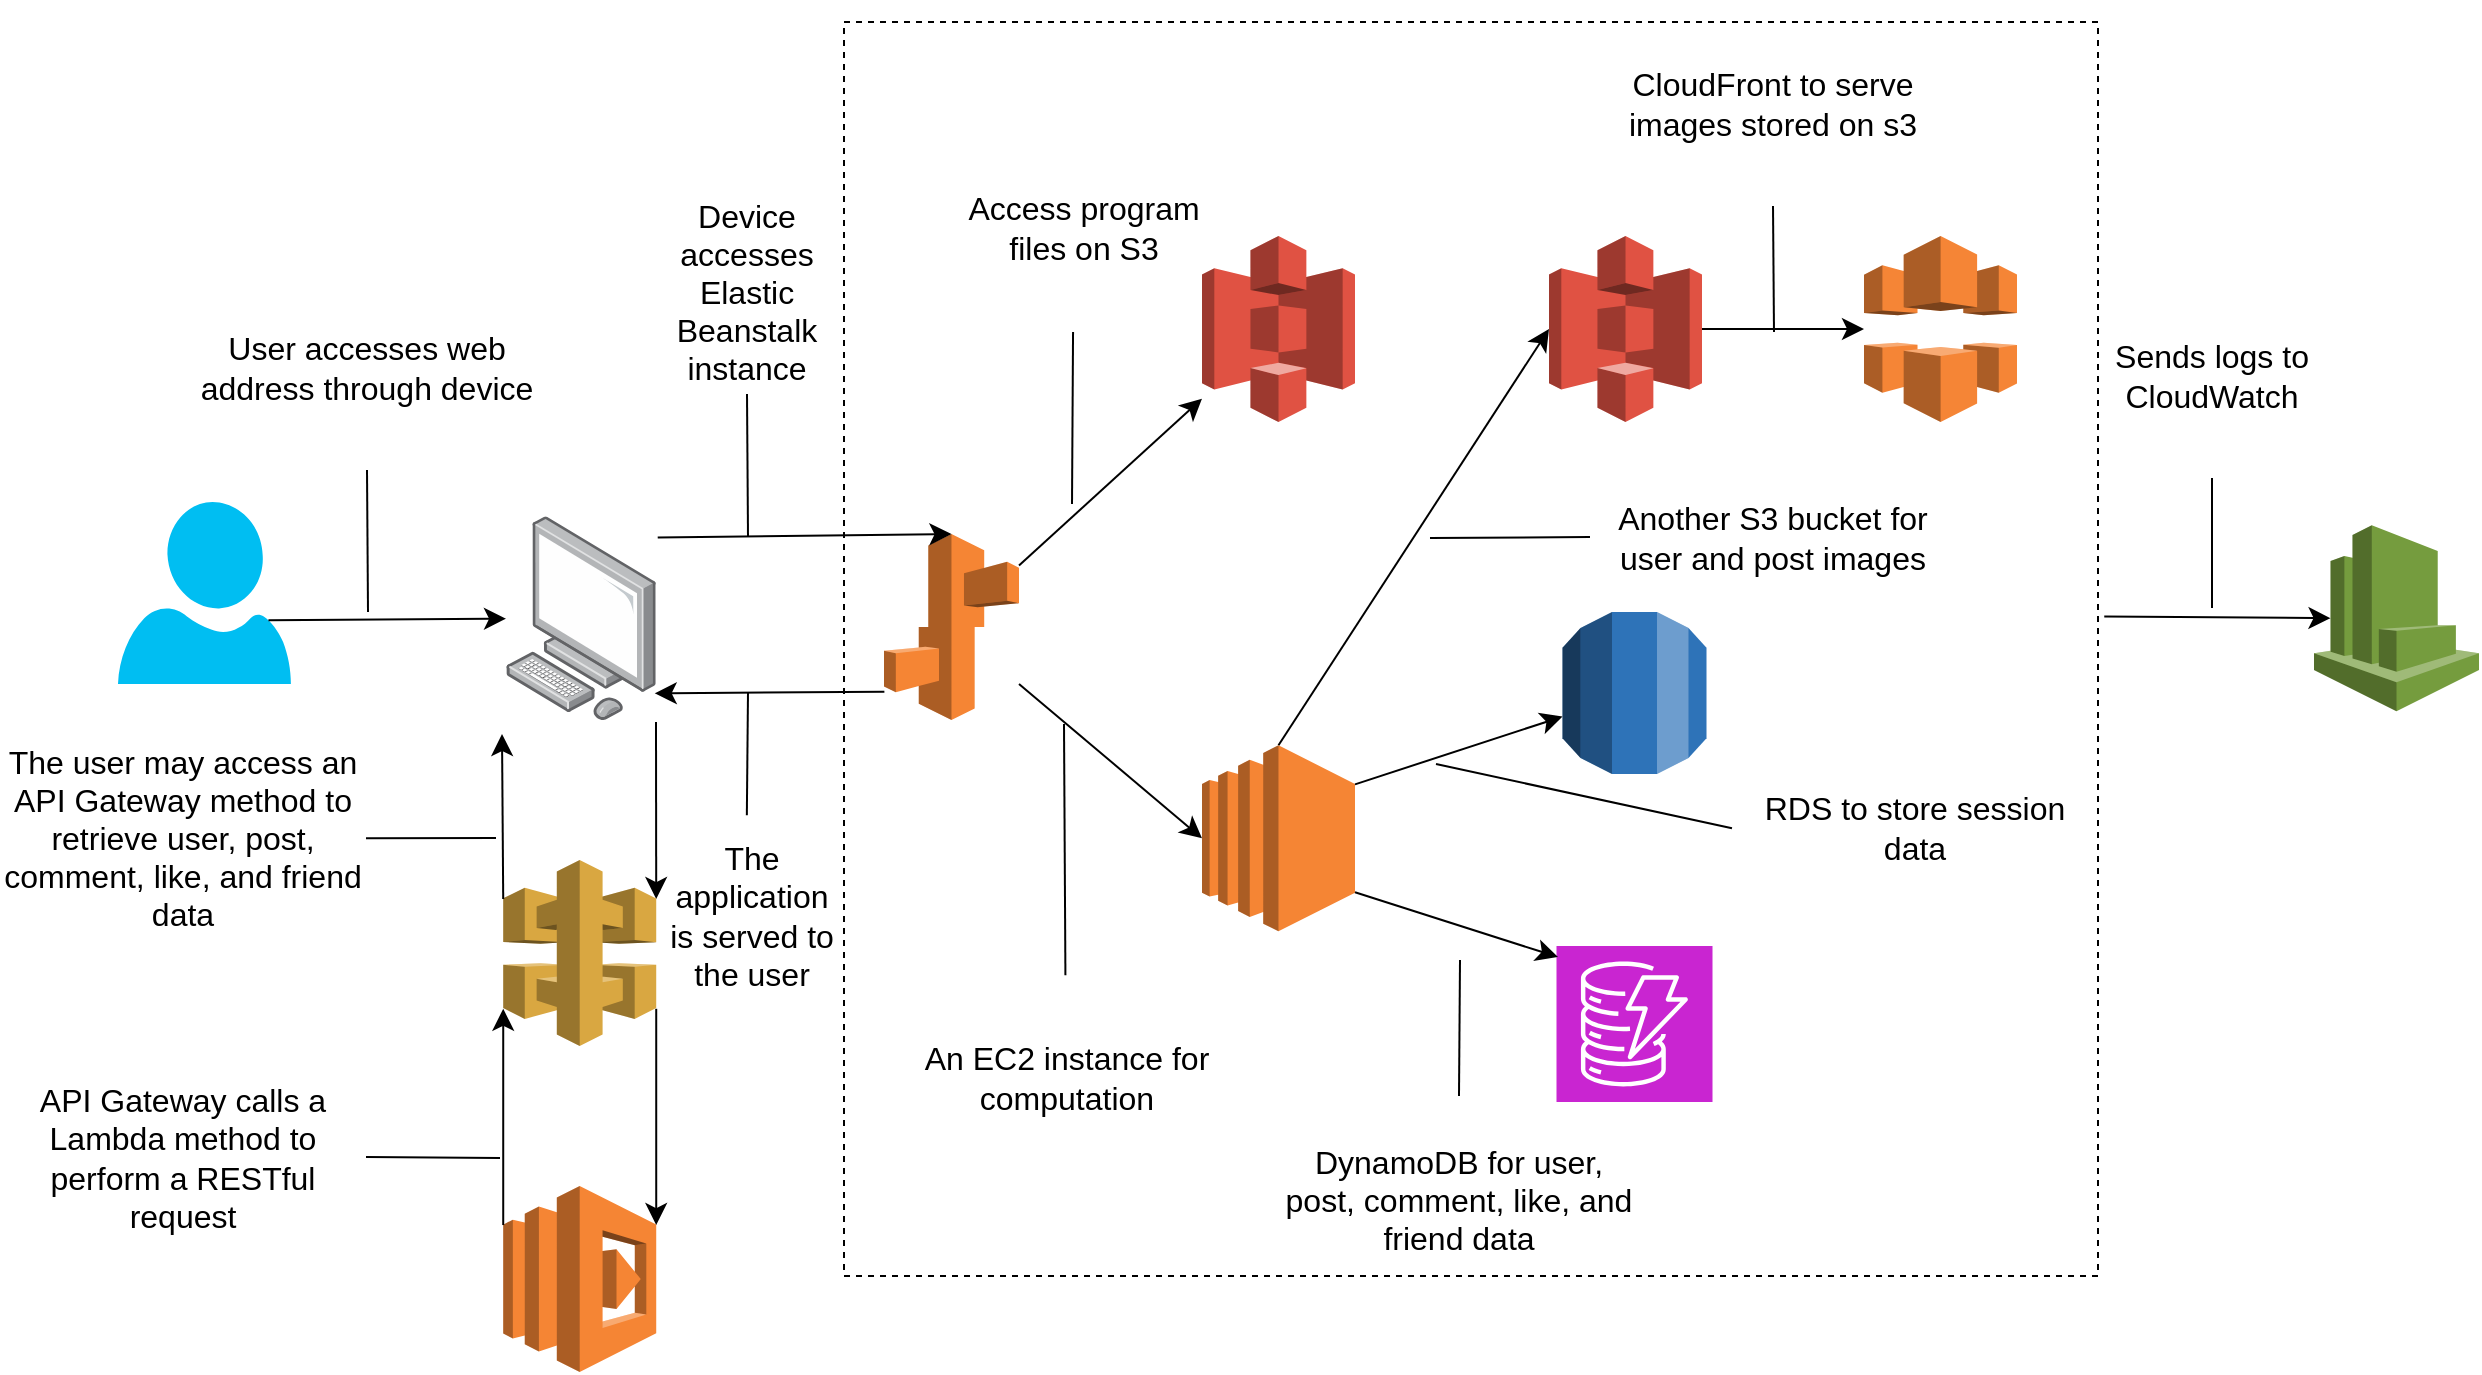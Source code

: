 <mxfile version="24.7.16">
  <diagram name="Page-1" id="u7R0kimIFn647H0iLHvp">
    <mxGraphModel dx="1434" dy="1151" grid="0" gridSize="10" guides="1" tooltips="1" connect="1" arrows="1" fold="1" page="0" pageScale="1" pageWidth="850" pageHeight="1100" math="0" shadow="0">
      <root>
        <mxCell id="0" />
        <mxCell id="1" parent="0" />
        <mxCell id="XFEuG9OW1rMIU-cKfboV-52" value="" style="whiteSpace=wrap;html=1;aspect=fixed;dashed=1;fillColor=none;" vertex="1" parent="1">
          <mxGeometry x="-5" y="-234" width="627" height="627" as="geometry" />
        </mxCell>
        <mxCell id="XFEuG9OW1rMIU-cKfboV-1" value="" style="outlineConnect=0;dashed=0;verticalLabelPosition=bottom;verticalAlign=top;align=center;html=1;shape=mxgraph.aws3.elastic_beanstalk;fillColor=#F58534;gradientColor=none;" vertex="1" parent="1">
          <mxGeometry x="15" y="22" width="67.5" height="93" as="geometry" />
        </mxCell>
        <mxCell id="XFEuG9OW1rMIU-cKfboV-2" value="" style="outlineConnect=0;dashed=0;verticalLabelPosition=bottom;verticalAlign=top;align=center;html=1;shape=mxgraph.aws3.s3;fillColor=#E05243;gradientColor=none;" vertex="1" parent="1">
          <mxGeometry x="174" y="-127" width="76.5" height="93" as="geometry" />
        </mxCell>
        <mxCell id="XFEuG9OW1rMIU-cKfboV-3" value="" style="sketch=0;points=[[0,0,0],[0.25,0,0],[0.5,0,0],[0.75,0,0],[1,0,0],[0,1,0],[0.25,1,0],[0.5,1,0],[0.75,1,0],[1,1,0],[0,0.25,0],[0,0.5,0],[0,0.75,0],[1,0.25,0],[1,0.5,0],[1,0.75,0]];outlineConnect=0;fontColor=#232F3E;fillColor=#C925D1;strokeColor=#ffffff;dashed=0;verticalLabelPosition=bottom;verticalAlign=top;align=center;html=1;fontSize=12;fontStyle=0;aspect=fixed;shape=mxgraph.aws4.resourceIcon;resIcon=mxgraph.aws4.dynamodb;" vertex="1" parent="1">
          <mxGeometry x="351.25" y="228" width="78" height="78" as="geometry" />
        </mxCell>
        <mxCell id="XFEuG9OW1rMIU-cKfboV-4" value="" style="outlineConnect=0;dashed=0;verticalLabelPosition=bottom;verticalAlign=top;align=center;html=1;shape=mxgraph.aws3.rds;fillColor=#2E73B8;gradientColor=none;" vertex="1" parent="1">
          <mxGeometry x="354.25" y="61" width="72" height="81" as="geometry" />
        </mxCell>
        <mxCell id="XFEuG9OW1rMIU-cKfboV-5" value="" style="outlineConnect=0;dashed=0;verticalLabelPosition=bottom;verticalAlign=top;align=center;html=1;shape=mxgraph.aws3.ec2;fillColor=#F58534;gradientColor=none;" vertex="1" parent="1">
          <mxGeometry x="174" y="127.66" width="76.5" height="93" as="geometry" />
        </mxCell>
        <mxCell id="XFEuG9OW1rMIU-cKfboV-6" value="" style="outlineConnect=0;dashed=0;verticalLabelPosition=bottom;verticalAlign=top;align=center;html=1;shape=mxgraph.aws3.lambda;fillColor=#F58534;gradientColor=none;" vertex="1" parent="1">
          <mxGeometry x="-175.39" y="348" width="76.5" height="93" as="geometry" />
        </mxCell>
        <mxCell id="XFEuG9OW1rMIU-cKfboV-7" value="" style="outlineConnect=0;dashed=0;verticalLabelPosition=bottom;verticalAlign=top;align=center;html=1;shape=mxgraph.aws3.cloudwatch;fillColor=#759C3E;gradientColor=none;" vertex="1" parent="1">
          <mxGeometry x="730" y="17.6" width="82.5" height="93" as="geometry" />
        </mxCell>
        <mxCell id="XFEuG9OW1rMIU-cKfboV-9" value="" style="outlineConnect=0;dashed=0;verticalLabelPosition=bottom;verticalAlign=top;align=center;html=1;shape=mxgraph.aws3.cloudfront;fillColor=#F58536;gradientColor=none;" vertex="1" parent="1">
          <mxGeometry x="505" y="-127" width="76.5" height="93" as="geometry" />
        </mxCell>
        <mxCell id="XFEuG9OW1rMIU-cKfboV-11" style="edgeStyle=none;curved=1;rounded=0;orthogonalLoop=1;jettySize=auto;html=1;fontSize=12;startSize=8;endSize=8;exitX=1.01;exitY=0.104;exitDx=0;exitDy=0;exitPerimeter=0;entryX=0.5;entryY=0;entryDx=0;entryDy=0;entryPerimeter=0;" edge="1" parent="1" source="XFEuG9OW1rMIU-cKfboV-12" target="XFEuG9OW1rMIU-cKfboV-1">
          <mxGeometry relative="1" as="geometry">
            <mxPoint x="-21" y="70" as="sourcePoint" />
            <mxPoint x="32" y="22" as="targetPoint" />
          </mxGeometry>
        </mxCell>
        <mxCell id="XFEuG9OW1rMIU-cKfboV-12" value="" style="image;points=[];aspect=fixed;html=1;align=center;shadow=0;dashed=0;image=img/lib/allied_telesis/computer_and_terminals/Personal_Computer.svg;" vertex="1" parent="1">
          <mxGeometry x="-174" y="13.2" width="75.11" height="101.8" as="geometry" />
        </mxCell>
        <mxCell id="XFEuG9OW1rMIU-cKfboV-15" value="" style="verticalLabelPosition=bottom;html=1;verticalAlign=top;align=center;strokeColor=none;fillColor=#00BEF2;shape=mxgraph.azure.user;" vertex="1" parent="1">
          <mxGeometry x="-368" y="6.0" width="86.45" height="91" as="geometry" />
        </mxCell>
        <mxCell id="XFEuG9OW1rMIU-cKfboV-16" value="" style="endArrow=classic;html=1;rounded=0;fontSize=12;startSize=8;endSize=8;curved=1;exitX=0.87;exitY=0.65;exitDx=0;exitDy=0;exitPerimeter=0;" edge="1" parent="1" source="XFEuG9OW1rMIU-cKfboV-15" target="XFEuG9OW1rMIU-cKfboV-12">
          <mxGeometry width="50" height="50" relative="1" as="geometry">
            <mxPoint x="359" y="147" as="sourcePoint" />
            <mxPoint x="409" y="97" as="targetPoint" />
          </mxGeometry>
        </mxCell>
        <mxCell id="XFEuG9OW1rMIU-cKfboV-18" value="&lt;font style=&quot;font-size: 16px;&quot;&gt;User accesses web address through device&lt;/font&gt;" style="text;html=1;align=center;verticalAlign=middle;whiteSpace=wrap;rounded=0;fontSize=16;" vertex="1" parent="1">
          <mxGeometry x="-339" y="-113" width="191" height="103" as="geometry" />
        </mxCell>
        <mxCell id="XFEuG9OW1rMIU-cKfboV-20" value="" style="endArrow=none;html=1;rounded=0;fontSize=12;startSize=8;endSize=8;curved=1;exitX=0.5;exitY=1;exitDx=0;exitDy=0;" edge="1" parent="1" source="XFEuG9OW1rMIU-cKfboV-18">
          <mxGeometry width="50" height="50" relative="1" as="geometry">
            <mxPoint x="-236" y="40" as="sourcePoint" />
            <mxPoint x="-243" y="61" as="targetPoint" />
          </mxGeometry>
        </mxCell>
        <mxCell id="XFEuG9OW1rMIU-cKfboV-21" value="Device accesses Elastic Beanstalk instance" style="text;html=1;align=center;verticalAlign=middle;whiteSpace=wrap;rounded=0;fontSize=16;" vertex="1" parent="1">
          <mxGeometry x="-111" y="-151" width="115" height="103" as="geometry" />
        </mxCell>
        <mxCell id="XFEuG9OW1rMIU-cKfboV-22" value="" style="endArrow=none;html=1;rounded=0;fontSize=12;startSize=8;endSize=8;curved=1;exitX=0.5;exitY=1;exitDx=0;exitDy=0;" edge="1" parent="1" source="XFEuG9OW1rMIU-cKfboV-21">
          <mxGeometry width="50" height="50" relative="1" as="geometry">
            <mxPoint x="-39.95" y="-10" as="sourcePoint" />
            <mxPoint x="-53" y="23" as="targetPoint" />
          </mxGeometry>
        </mxCell>
        <mxCell id="XFEuG9OW1rMIU-cKfboV-23" value="" style="endArrow=classic;html=1;rounded=0;fontSize=12;startSize=8;endSize=8;curved=1;entryX=0;entryY=0.5;entryDx=0;entryDy=0;entryPerimeter=0;" edge="1" parent="1" source="XFEuG9OW1rMIU-cKfboV-1" target="XFEuG9OW1rMIU-cKfboV-5">
          <mxGeometry width="50" height="50" relative="1" as="geometry">
            <mxPoint x="79.5" y="127.002" as="sourcePoint" />
            <mxPoint x="139" y="109.66" as="targetPoint" />
          </mxGeometry>
        </mxCell>
        <mxCell id="XFEuG9OW1rMIU-cKfboV-24" value="" style="endArrow=classic;html=1;rounded=0;fontSize=12;startSize=8;endSize=8;curved=1;" edge="1" parent="1" source="XFEuG9OW1rMIU-cKfboV-1" target="XFEuG9OW1rMIU-cKfboV-2">
          <mxGeometry width="50" height="50" relative="1" as="geometry">
            <mxPoint x="96" y="58" as="sourcePoint" />
            <mxPoint x="181" y="143" as="targetPoint" />
          </mxGeometry>
        </mxCell>
        <mxCell id="XFEuG9OW1rMIU-cKfboV-25" value="An EC2 instance for computation" style="text;html=1;align=center;verticalAlign=middle;whiteSpace=wrap;rounded=0;fontSize=16;" vertex="1" parent="1">
          <mxGeometry x="14.5" y="242.66" width="183" height="103" as="geometry" />
        </mxCell>
        <mxCell id="XFEuG9OW1rMIU-cKfboV-26" value="" style="endArrow=none;html=1;rounded=0;fontSize=12;startSize=8;endSize=8;curved=1;" edge="1" parent="1" target="XFEuG9OW1rMIU-cKfboV-25">
          <mxGeometry width="50" height="50" relative="1" as="geometry">
            <mxPoint x="105" y="117" as="sourcePoint" />
            <mxPoint x="105" y="219.66" as="targetPoint" />
          </mxGeometry>
        </mxCell>
        <mxCell id="XFEuG9OW1rMIU-cKfboV-27" value="Access program files on S3" style="text;html=1;align=center;verticalAlign=middle;whiteSpace=wrap;rounded=0;fontSize=16;" vertex="1" parent="1">
          <mxGeometry x="41" y="-183" width="148" height="103" as="geometry" />
        </mxCell>
        <mxCell id="XFEuG9OW1rMIU-cKfboV-28" value="" style="endArrow=none;html=1;rounded=0;fontSize=12;startSize=8;endSize=8;curved=1;exitX=0.463;exitY=1.01;exitDx=0;exitDy=0;exitPerimeter=0;" edge="1" parent="1" source="XFEuG9OW1rMIU-cKfboV-27">
          <mxGeometry width="50" height="50" relative="1" as="geometry">
            <mxPoint x="109" y="-62" as="sourcePoint" />
            <mxPoint x="109" y="7" as="targetPoint" />
          </mxGeometry>
        </mxCell>
        <mxCell id="XFEuG9OW1rMIU-cKfboV-29" value="" style="endArrow=classic;html=1;rounded=0;fontSize=12;startSize=8;endSize=8;curved=1;entryX=0;entryY=0.5;entryDx=0;entryDy=0;entryPerimeter=0;exitX=1;exitY=0.5;exitDx=0;exitDy=0;exitPerimeter=0;" edge="1" parent="1" source="XFEuG9OW1rMIU-cKfboV-38" target="XFEuG9OW1rMIU-cKfboV-9">
          <mxGeometry width="50" height="50" relative="1" as="geometry">
            <mxPoint x="96" y="16" as="sourcePoint" />
            <mxPoint x="184" y="-45" as="targetPoint" />
          </mxGeometry>
        </mxCell>
        <mxCell id="XFEuG9OW1rMIU-cKfboV-30" value="CloudFront to serve images stored on s3" style="text;html=1;align=center;verticalAlign=middle;whiteSpace=wrap;rounded=0;fontSize=16;" vertex="1" parent="1">
          <mxGeometry x="368" y="-245" width="183" height="103" as="geometry" />
        </mxCell>
        <mxCell id="XFEuG9OW1rMIU-cKfboV-31" value="" style="endArrow=none;html=1;rounded=0;fontSize=12;startSize=8;endSize=8;curved=1;exitX=0.5;exitY=1;exitDx=0;exitDy=0;" edge="1" parent="1" source="XFEuG9OW1rMIU-cKfboV-30">
          <mxGeometry width="50" height="50" relative="1" as="geometry">
            <mxPoint x="123" y="-109" as="sourcePoint" />
            <mxPoint x="460" y="-79" as="targetPoint" />
          </mxGeometry>
        </mxCell>
        <mxCell id="XFEuG9OW1rMIU-cKfboV-32" value="" style="endArrow=classic;html=1;rounded=0;fontSize=12;startSize=8;endSize=8;curved=1;exitX=1;exitY=0.21;exitDx=0;exitDy=0;exitPerimeter=0;" edge="1" parent="1" source="XFEuG9OW1rMIU-cKfboV-5" target="XFEuG9OW1rMIU-cKfboV-4">
          <mxGeometry width="50" height="50" relative="1" as="geometry">
            <mxPoint x="261" y="-70" as="sourcePoint" />
            <mxPoint x="362" y="-70" as="targetPoint" />
          </mxGeometry>
        </mxCell>
        <mxCell id="XFEuG9OW1rMIU-cKfboV-33" value="RDS to store session data" style="text;html=1;align=center;verticalAlign=middle;whiteSpace=wrap;rounded=0;fontSize=16;" vertex="1" parent="1">
          <mxGeometry x="439" y="117.66" width="183" height="103" as="geometry" />
        </mxCell>
        <mxCell id="XFEuG9OW1rMIU-cKfboV-34" value="" style="endArrow=none;html=1;rounded=0;fontSize=12;startSize=8;endSize=8;curved=1;exitX=0;exitY=0.5;exitDx=0;exitDy=0;" edge="1" parent="1" source="XFEuG9OW1rMIU-cKfboV-33">
          <mxGeometry width="50" height="50" relative="1" as="geometry">
            <mxPoint x="312" y="-143" as="sourcePoint" />
            <mxPoint x="291" y="137" as="targetPoint" />
          </mxGeometry>
        </mxCell>
        <mxCell id="XFEuG9OW1rMIU-cKfboV-35" value="" style="endArrow=classic;html=1;rounded=0;fontSize=12;startSize=8;endSize=8;curved=1;exitX=1;exitY=0.79;exitDx=0;exitDy=0;exitPerimeter=0;entryX=0;entryY=0.21;entryDx=0;entryDy=0;entryPerimeter=0;" edge="1" parent="1" source="XFEuG9OW1rMIU-cKfboV-5">
          <mxGeometry width="50" height="50" relative="1" as="geometry">
            <mxPoint x="222" y="-24" as="sourcePoint" />
            <mxPoint x="352" y="233.53" as="targetPoint" />
          </mxGeometry>
        </mxCell>
        <mxCell id="XFEuG9OW1rMIU-cKfboV-36" value="DynamoDB for user, post, comment, like, and friend data" style="text;html=1;align=center;verticalAlign=middle;whiteSpace=wrap;rounded=0;fontSize=16;" vertex="1" parent="1">
          <mxGeometry x="211" y="303" width="183" height="103" as="geometry" />
        </mxCell>
        <mxCell id="XFEuG9OW1rMIU-cKfboV-37" value="" style="endArrow=none;html=1;rounded=0;fontSize=12;startSize=8;endSize=8;curved=1;exitX=0.5;exitY=0;exitDx=0;exitDy=0;" edge="1" parent="1" source="XFEuG9OW1rMIU-cKfboV-36">
          <mxGeometry width="50" height="50" relative="1" as="geometry">
            <mxPoint x="442" y="20" as="sourcePoint" />
            <mxPoint x="303" y="235" as="targetPoint" />
          </mxGeometry>
        </mxCell>
        <mxCell id="XFEuG9OW1rMIU-cKfboV-38" value="" style="outlineConnect=0;dashed=0;verticalLabelPosition=bottom;verticalAlign=top;align=center;html=1;shape=mxgraph.aws3.s3;fillColor=#E05243;gradientColor=none;" vertex="1" parent="1">
          <mxGeometry x="347.5" y="-127" width="76.5" height="93" as="geometry" />
        </mxCell>
        <mxCell id="XFEuG9OW1rMIU-cKfboV-39" value="" style="endArrow=classic;html=1;rounded=0;fontSize=12;startSize=8;endSize=8;curved=1;exitX=0.5;exitY=0;exitDx=0;exitDy=0;exitPerimeter=0;entryX=0;entryY=0.5;entryDx=0;entryDy=0;entryPerimeter=0;" edge="1" parent="1" source="XFEuG9OW1rMIU-cKfboV-5" target="XFEuG9OW1rMIU-cKfboV-38">
          <mxGeometry width="50" height="50" relative="1" as="geometry">
            <mxPoint x="261" y="157" as="sourcePoint" />
            <mxPoint x="362" y="157" as="targetPoint" />
          </mxGeometry>
        </mxCell>
        <mxCell id="XFEuG9OW1rMIU-cKfboV-40" value="Another S3 bucket for user and post images" style="text;html=1;align=center;verticalAlign=middle;whiteSpace=wrap;rounded=0;fontSize=16;" vertex="1" parent="1">
          <mxGeometry x="368" y="-28" width="183" height="103" as="geometry" />
        </mxCell>
        <mxCell id="XFEuG9OW1rMIU-cKfboV-41" value="" style="endArrow=none;html=1;rounded=0;fontSize=12;startSize=8;endSize=8;curved=1;exitX=0;exitY=0.5;exitDx=0;exitDy=0;" edge="1" parent="1" source="XFEuG9OW1rMIU-cKfboV-40">
          <mxGeometry width="50" height="50" relative="1" as="geometry">
            <mxPoint x="456" y="250" as="sourcePoint" />
            <mxPoint x="288" y="24" as="targetPoint" />
          </mxGeometry>
        </mxCell>
        <mxCell id="XFEuG9OW1rMIU-cKfboV-43" value="" style="endArrow=classic;html=1;rounded=0;fontSize=12;startSize=8;endSize=8;curved=1;entryX=1;entryY=0.21;entryDx=0;entryDy=0;entryPerimeter=0;" edge="1" parent="1" target="XFEuG9OW1rMIU-cKfboV-44">
          <mxGeometry width="50" height="50" relative="1" as="geometry">
            <mxPoint x="-99" y="116" as="sourcePoint" />
            <mxPoint x="-136" y="175" as="targetPoint" />
          </mxGeometry>
        </mxCell>
        <mxCell id="XFEuG9OW1rMIU-cKfboV-44" value="" style="outlineConnect=0;dashed=0;verticalLabelPosition=bottom;verticalAlign=top;align=center;html=1;shape=mxgraph.aws3.api_gateway;fillColor=#D9A741;gradientColor=none;" vertex="1" parent="1">
          <mxGeometry x="-175.39" y="185" width="76.5" height="93" as="geometry" />
        </mxCell>
        <mxCell id="XFEuG9OW1rMIU-cKfboV-45" value="" style="endArrow=classic;html=1;rounded=0;fontSize=12;startSize=8;endSize=8;curved=1;exitX=1;exitY=0.8;exitDx=0;exitDy=0;exitPerimeter=0;entryX=1;entryY=0.21;entryDx=0;entryDy=0;entryPerimeter=0;" edge="1" parent="1" source="XFEuG9OW1rMIU-cKfboV-44" target="XFEuG9OW1rMIU-cKfboV-6">
          <mxGeometry width="50" height="50" relative="1" as="geometry">
            <mxPoint x="-128" y="125" as="sourcePoint" />
            <mxPoint x="-55" y="326" as="targetPoint" />
          </mxGeometry>
        </mxCell>
        <mxCell id="XFEuG9OW1rMIU-cKfboV-46" value="" style="endArrow=classic;html=1;rounded=0;fontSize=12;startSize=8;endSize=8;curved=1;exitX=0;exitY=0.21;exitDx=0;exitDy=0;exitPerimeter=0;entryX=0;entryY=0.8;entryDx=0;entryDy=0;entryPerimeter=0;" edge="1" parent="1" source="XFEuG9OW1rMIU-cKfboV-6" target="XFEuG9OW1rMIU-cKfboV-44">
          <mxGeometry width="50" height="50" relative="1" as="geometry">
            <mxPoint x="-89" y="269" as="sourcePoint" />
            <mxPoint x="-89" y="378" as="targetPoint" />
          </mxGeometry>
        </mxCell>
        <mxCell id="XFEuG9OW1rMIU-cKfboV-47" value="" style="endArrow=classic;html=1;rounded=0;fontSize=12;startSize=8;endSize=8;curved=1;exitX=0;exitY=0.21;exitDx=0;exitDy=0;exitPerimeter=0;" edge="1" parent="1" source="XFEuG9OW1rMIU-cKfboV-44">
          <mxGeometry width="50" height="50" relative="1" as="geometry">
            <mxPoint x="-89" y="126" as="sourcePoint" />
            <mxPoint x="-176" y="122" as="targetPoint" />
          </mxGeometry>
        </mxCell>
        <mxCell id="XFEuG9OW1rMIU-cKfboV-48" value="The user may access an API Gateway method to retrieve user, post, comment, like, and friend data" style="text;html=1;align=center;verticalAlign=middle;whiteSpace=wrap;rounded=0;fontSize=16;" vertex="1" parent="1">
          <mxGeometry x="-427" y="122.66" width="183" height="103" as="geometry" />
        </mxCell>
        <mxCell id="XFEuG9OW1rMIU-cKfboV-49" value="API Gateway calls a Lambda method to perform a RESTful request" style="text;html=1;align=center;verticalAlign=middle;whiteSpace=wrap;rounded=0;fontSize=16;" vertex="1" parent="1">
          <mxGeometry x="-427" y="282" width="183" height="103" as="geometry" />
        </mxCell>
        <mxCell id="XFEuG9OW1rMIU-cKfboV-50" value="" style="endArrow=none;html=1;rounded=0;fontSize=12;startSize=8;endSize=8;curved=1;entryX=1;entryY=0.5;entryDx=0;entryDy=0;" edge="1" parent="1" target="XFEuG9OW1rMIU-cKfboV-48">
          <mxGeometry width="50" height="50" relative="1" as="geometry">
            <mxPoint x="-179" y="174" as="sourcePoint" />
            <mxPoint x="-233" y="71" as="targetPoint" />
          </mxGeometry>
        </mxCell>
        <mxCell id="XFEuG9OW1rMIU-cKfboV-51" value="" style="endArrow=none;html=1;rounded=0;fontSize=12;startSize=8;endSize=8;curved=1;entryX=1;entryY=0.5;entryDx=0;entryDy=0;" edge="1" parent="1" target="XFEuG9OW1rMIU-cKfboV-49">
          <mxGeometry width="50" height="50" relative="1" as="geometry">
            <mxPoint x="-177" y="334" as="sourcePoint" />
            <mxPoint x="-234" y="184" as="targetPoint" />
          </mxGeometry>
        </mxCell>
        <mxCell id="XFEuG9OW1rMIU-cKfboV-53" value="" style="endArrow=classic;html=1;rounded=0;fontSize=12;startSize=8;endSize=8;curved=1;entryX=0.1;entryY=0.5;entryDx=0;entryDy=0;entryPerimeter=0;exitX=1.005;exitY=0.474;exitDx=0;exitDy=0;exitPerimeter=0;" edge="1" parent="1" source="XFEuG9OW1rMIU-cKfboV-52" target="XFEuG9OW1rMIU-cKfboV-7">
          <mxGeometry width="50" height="50" relative="1" as="geometry">
            <mxPoint x="656" y="72" as="sourcePoint" />
            <mxPoint x="706" y="22" as="targetPoint" />
          </mxGeometry>
        </mxCell>
        <mxCell id="XFEuG9OW1rMIU-cKfboV-54" value="Sends logs to CloudWatch" style="text;html=1;align=center;verticalAlign=middle;whiteSpace=wrap;rounded=0;fontSize=16;" vertex="1" parent="1">
          <mxGeometry x="625" y="-109" width="108" height="103" as="geometry" />
        </mxCell>
        <mxCell id="XFEuG9OW1rMIU-cKfboV-55" value="" style="endArrow=none;html=1;rounded=0;fontSize=12;startSize=8;endSize=8;curved=1;entryX=0.5;entryY=1;entryDx=0;entryDy=0;" edge="1" parent="1" target="XFEuG9OW1rMIU-cKfboV-54">
          <mxGeometry width="50" height="50" relative="1" as="geometry">
            <mxPoint x="679" y="59" as="sourcePoint" />
            <mxPoint x="725" y="9" as="targetPoint" />
          </mxGeometry>
        </mxCell>
        <mxCell id="XFEuG9OW1rMIU-cKfboV-56" style="edgeStyle=none;curved=1;rounded=0;orthogonalLoop=1;jettySize=auto;html=1;fontSize=12;startSize=8;endSize=8;entryX=0.99;entryY=0.869;entryDx=0;entryDy=0;entryPerimeter=0;exitX=0.003;exitY=0.848;exitDx=0;exitDy=0;exitPerimeter=0;" edge="1" parent="1" source="XFEuG9OW1rMIU-cKfboV-1" target="XFEuG9OW1rMIU-cKfboV-12">
          <mxGeometry relative="1" as="geometry">
            <mxPoint x="-88" y="34" as="sourcePoint" />
            <mxPoint x="42" y="32" as="targetPoint" />
          </mxGeometry>
        </mxCell>
        <mxCell id="XFEuG9OW1rMIU-cKfboV-57" value="The application is served to the user" style="text;html=1;align=center;verticalAlign=middle;whiteSpace=wrap;rounded=0;fontSize=16;" vertex="1" parent="1">
          <mxGeometry x="-94" y="161" width="86" height="103" as="geometry" />
        </mxCell>
        <mxCell id="XFEuG9OW1rMIU-cKfboV-58" value="" style="endArrow=none;html=1;rounded=0;fontSize=12;startSize=8;endSize=8;curved=1;entryX=0.47;entryY=0.016;entryDx=0;entryDy=0;entryPerimeter=0;" edge="1" parent="1" target="XFEuG9OW1rMIU-cKfboV-57">
          <mxGeometry width="50" height="50" relative="1" as="geometry">
            <mxPoint x="-53" y="101" as="sourcePoint" />
            <mxPoint x="-43" y="33" as="targetPoint" />
          </mxGeometry>
        </mxCell>
      </root>
    </mxGraphModel>
  </diagram>
</mxfile>
